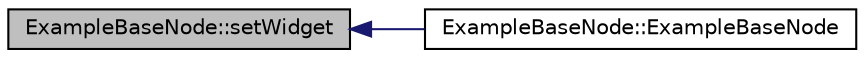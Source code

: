 digraph G
{
  edge [fontname="Helvetica",fontsize="10",labelfontname="Helvetica",labelfontsize="10"];
  node [fontname="Helvetica",fontsize="10",shape=record];
  rankdir="LR";
  Node1 [label="ExampleBaseNode::setWidget",height=0.2,width=0.4,color="black", fillcolor="grey75", style="filled" fontcolor="black"];
  Node1 -> Node2 [dir="back",color="midnightblue",fontsize="10",style="solid",fontname="Helvetica"];
  Node2 [label="ExampleBaseNode::ExampleBaseNode",height=0.2,width=0.4,color="black", fillcolor="white", style="filled",URL="$class_example_base_node.html#a86ea2c6f3e1f8beae96e002dd4eeb63c"];
}
